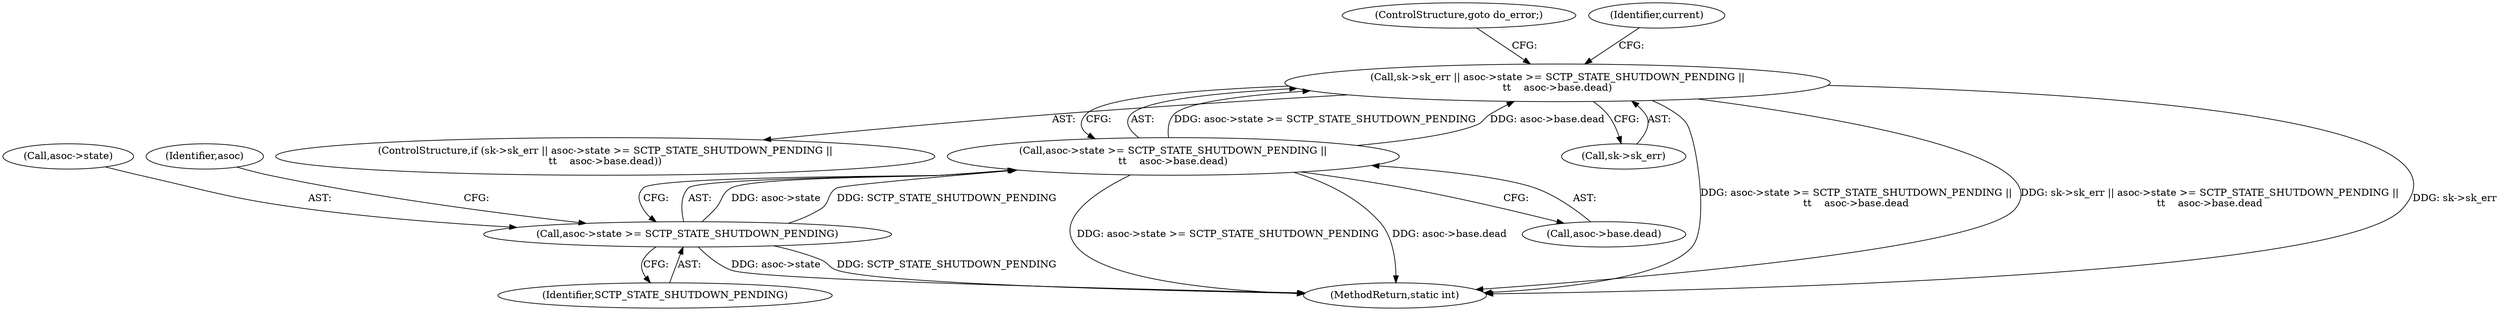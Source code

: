 digraph "0_linux_dfcb9f4f99f1e9a49e43398a7bfbf56927544af1_0@pointer" {
"1000153" [label="(Call,sk->sk_err || asoc->state >= SCTP_STATE_SHUTDOWN_PENDING ||\n\t\t    asoc->base.dead)"];
"1000157" [label="(Call,asoc->state >= SCTP_STATE_SHUTDOWN_PENDING ||\n\t\t    asoc->base.dead)"];
"1000158" [label="(Call,asoc->state >= SCTP_STATE_SHUTDOWN_PENDING)"];
"1000152" [label="(ControlStructure,if (sk->sk_err || asoc->state >= SCTP_STATE_SHUTDOWN_PENDING ||\n\t\t    asoc->base.dead))"];
"1000159" [label="(Call,asoc->state)"];
"1000162" [label="(Identifier,SCTP_STATE_SHUTDOWN_PENDING)"];
"1000154" [label="(Call,sk->sk_err)"];
"1000158" [label="(Call,asoc->state >= SCTP_STATE_SHUTDOWN_PENDING)"];
"1000168" [label="(ControlStructure,goto do_error;)"];
"1000222" [label="(MethodReturn,static int)"];
"1000163" [label="(Call,asoc->base.dead)"];
"1000157" [label="(Call,asoc->state >= SCTP_STATE_SHUTDOWN_PENDING ||\n\t\t    asoc->base.dead)"];
"1000165" [label="(Identifier,asoc)"];
"1000153" [label="(Call,sk->sk_err || asoc->state >= SCTP_STATE_SHUTDOWN_PENDING ||\n\t\t    asoc->base.dead)"];
"1000171" [label="(Identifier,current)"];
"1000153" -> "1000152"  [label="AST: "];
"1000153" -> "1000154"  [label="CFG: "];
"1000153" -> "1000157"  [label="CFG: "];
"1000154" -> "1000153"  [label="AST: "];
"1000157" -> "1000153"  [label="AST: "];
"1000168" -> "1000153"  [label="CFG: "];
"1000171" -> "1000153"  [label="CFG: "];
"1000153" -> "1000222"  [label="DDG: asoc->state >= SCTP_STATE_SHUTDOWN_PENDING ||\n\t\t    asoc->base.dead"];
"1000153" -> "1000222"  [label="DDG: sk->sk_err || asoc->state >= SCTP_STATE_SHUTDOWN_PENDING ||\n\t\t    asoc->base.dead"];
"1000153" -> "1000222"  [label="DDG: sk->sk_err"];
"1000157" -> "1000153"  [label="DDG: asoc->state >= SCTP_STATE_SHUTDOWN_PENDING"];
"1000157" -> "1000153"  [label="DDG: asoc->base.dead"];
"1000157" -> "1000158"  [label="CFG: "];
"1000157" -> "1000163"  [label="CFG: "];
"1000158" -> "1000157"  [label="AST: "];
"1000163" -> "1000157"  [label="AST: "];
"1000157" -> "1000222"  [label="DDG: asoc->state >= SCTP_STATE_SHUTDOWN_PENDING"];
"1000157" -> "1000222"  [label="DDG: asoc->base.dead"];
"1000158" -> "1000157"  [label="DDG: asoc->state"];
"1000158" -> "1000157"  [label="DDG: SCTP_STATE_SHUTDOWN_PENDING"];
"1000158" -> "1000162"  [label="CFG: "];
"1000159" -> "1000158"  [label="AST: "];
"1000162" -> "1000158"  [label="AST: "];
"1000165" -> "1000158"  [label="CFG: "];
"1000158" -> "1000222"  [label="DDG: asoc->state"];
"1000158" -> "1000222"  [label="DDG: SCTP_STATE_SHUTDOWN_PENDING"];
}
